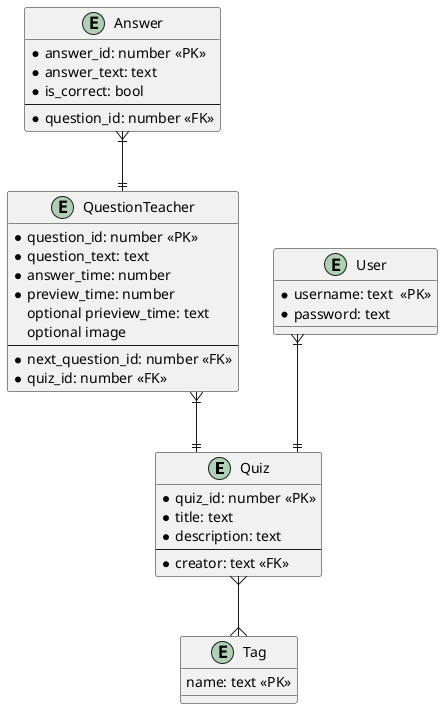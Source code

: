 @startuml ERD-Leohoot
skinparam linetype ortho

entity Quiz {
    * quiz_id: number <<PK>>
    * title: text
    * description: text
    --
    * creator: text <<FK>>
}

entity QuestionTeacher {
    * question_id: number <<PK>>
    * question_text: text
    * answer_time: number
    * preview_time: number
    optional prieview_time: text
    optional image
    --
    * next_question_id: number <<FK>>
    * quiz_id: number <<FK>>
}

entity Answer {
    * answer_id: number <<PK>>
    * answer_text: text
    * is_correct: bool
    --
    * question_id: number <<FK>>
}

entity User {
    * username: text  <<PK>>
    * password: text
}

entity Tag {
    name: text <<PK>>
}


QuestionTeacher }|--|| Quiz
Answer }|--|| QuestionTeacher
User }|--|| Quiz
Quiz }--{ Tag

@enduml